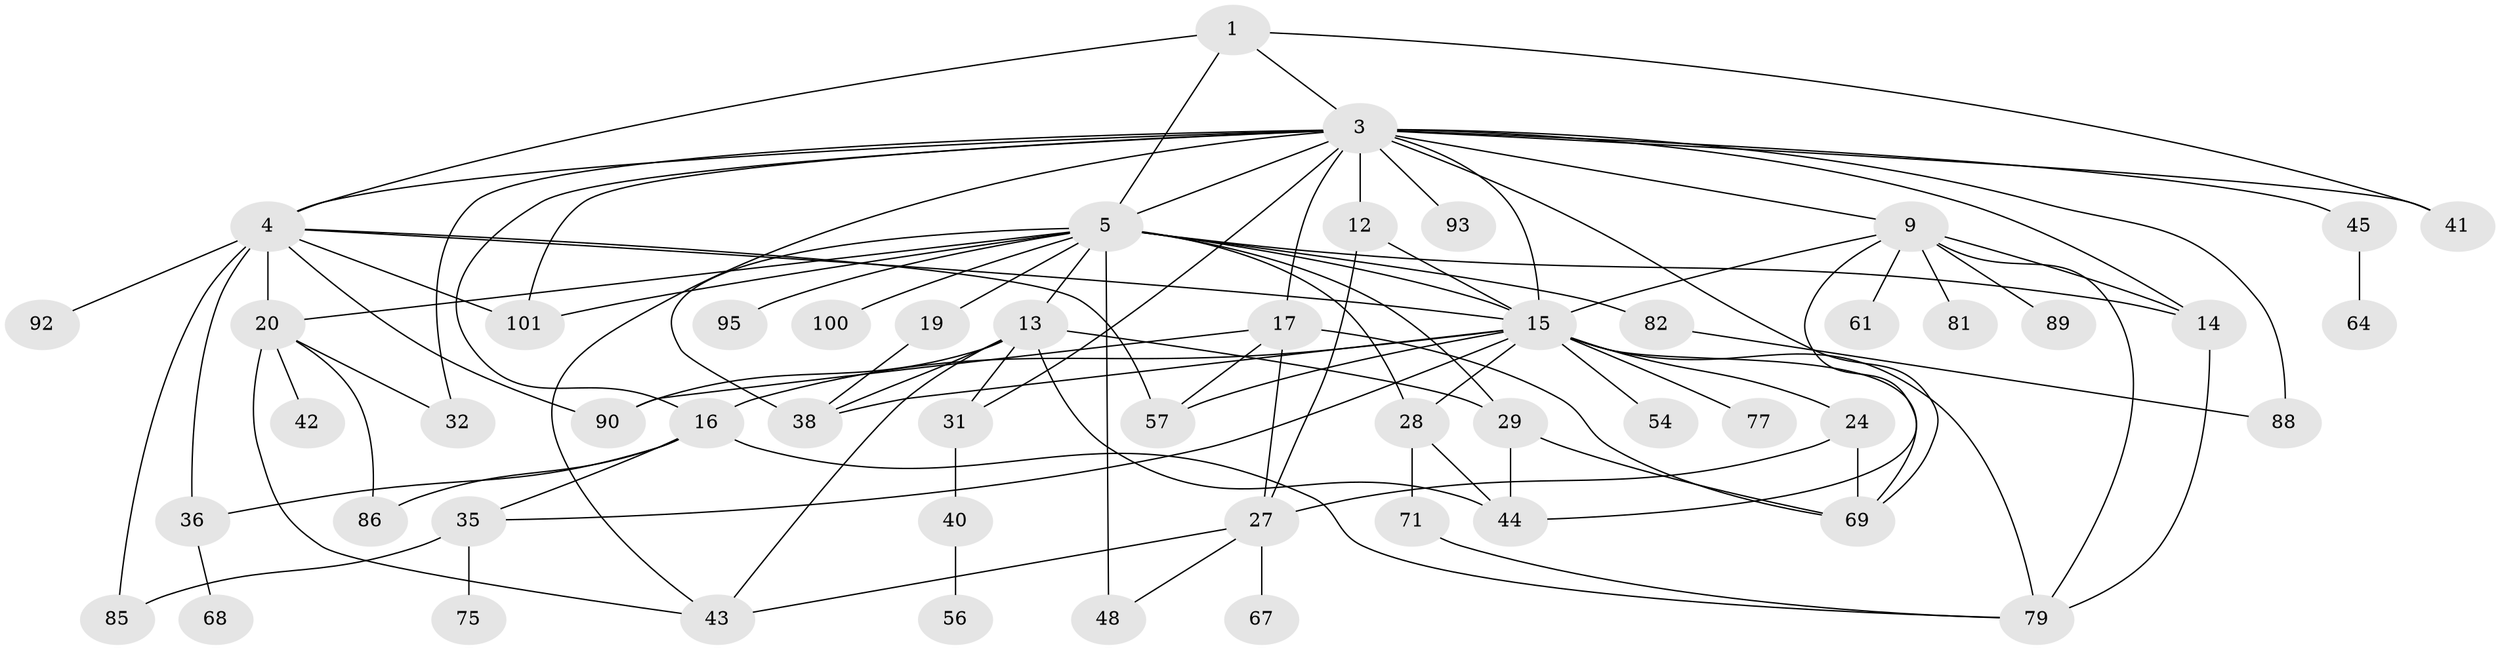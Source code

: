 // original degree distribution, {4: 0.14953271028037382, 2: 0.22429906542056074, 5: 0.11214953271028037, 7: 0.028037383177570093, 8: 0.009345794392523364, 3: 0.2523364485981308, 6: 0.018691588785046728, 1: 0.205607476635514}
// Generated by graph-tools (version 1.1) at 2025/13/03/09/25 04:13:30]
// undirected, 53 vertices, 98 edges
graph export_dot {
graph [start="1"]
  node [color=gray90,style=filled];
  1 [super="+2"];
  3 [super="+6+21+11"];
  4 [super="+62"];
  5 [super="+8+10+84+55"];
  9 [super="+25+37"];
  12;
  13 [super="+46+76+97"];
  14;
  15 [super="+26+18"];
  16 [super="+59+66"];
  17 [super="+83"];
  19;
  20 [super="+34+30"];
  24 [super="+49"];
  27 [super="+63+91"];
  28 [super="+70"];
  29 [super="+33"];
  31;
  32;
  35;
  36;
  38 [super="+51"];
  40;
  41 [super="+52+50"];
  42;
  43 [super="+87"];
  44 [super="+58"];
  45;
  48;
  54;
  56;
  57 [super="+103"];
  61;
  64;
  67;
  68;
  69 [super="+78"];
  71 [super="+107"];
  75;
  77;
  79 [super="+80"];
  81;
  82;
  85;
  86 [super="+106"];
  88;
  89;
  90 [super="+98"];
  92;
  93;
  95;
  100;
  101;
  1 -- 3;
  1 -- 5;
  1 -- 41;
  1 -- 4;
  3 -- 45;
  3 -- 69;
  3 -- 9;
  3 -- 12;
  3 -- 16;
  3 -- 17;
  3 -- 88 [weight=2];
  3 -- 93;
  3 -- 101;
  3 -- 31;
  3 -- 15;
  3 -- 32;
  3 -- 4;
  3 -- 5;
  3 -- 41;
  3 -- 43;
  3 -- 14;
  4 -- 92;
  4 -- 36;
  4 -- 20;
  4 -- 85;
  4 -- 101;
  4 -- 90;
  4 -- 15;
  4 -- 57;
  5 -- 28;
  5 -- 82;
  5 -- 19;
  5 -- 29;
  5 -- 100;
  5 -- 13 [weight=2];
  5 -- 48;
  5 -- 20;
  5 -- 95;
  5 -- 101;
  5 -- 14;
  5 -- 15 [weight=2];
  5 -- 38;
  9 -- 89;
  9 -- 79;
  9 -- 81;
  9 -- 44;
  9 -- 61;
  9 -- 14;
  9 -- 15;
  12 -- 15;
  12 -- 27;
  13 -- 31;
  13 -- 90;
  13 -- 29;
  13 -- 44;
  13 -- 43;
  13 -- 38;
  14 -- 79;
  15 -- 38;
  15 -- 77;
  15 -- 54;
  15 -- 35;
  15 -- 69 [weight=2];
  15 -- 16;
  15 -- 79;
  15 -- 24;
  15 -- 57;
  15 -- 28;
  16 -- 36;
  16 -- 35;
  16 -- 86;
  16 -- 79;
  17 -- 27;
  17 -- 90 [weight=2];
  17 -- 57;
  17 -- 69;
  19 -- 38;
  20 -- 42;
  20 -- 86;
  20 -- 32;
  20 -- 43;
  24 -- 27;
  24 -- 69 [weight=2];
  27 -- 48;
  27 -- 67;
  27 -- 43;
  28 -- 71;
  28 -- 44;
  29 -- 44;
  29 -- 69;
  31 -- 40;
  35 -- 75;
  35 -- 85;
  36 -- 68;
  40 -- 56;
  45 -- 64;
  71 -- 79;
  82 -- 88;
}
